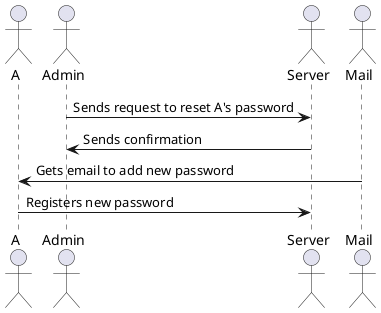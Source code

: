 @startuml

actor A
actor Admin
actor Server
actor Mail

Admin -> Server : Sends request to reset A's password
Server -> Admin : Sends confirmation
Mail -> A : Gets email to add new password
A -> Server : Registers new password

@enduml